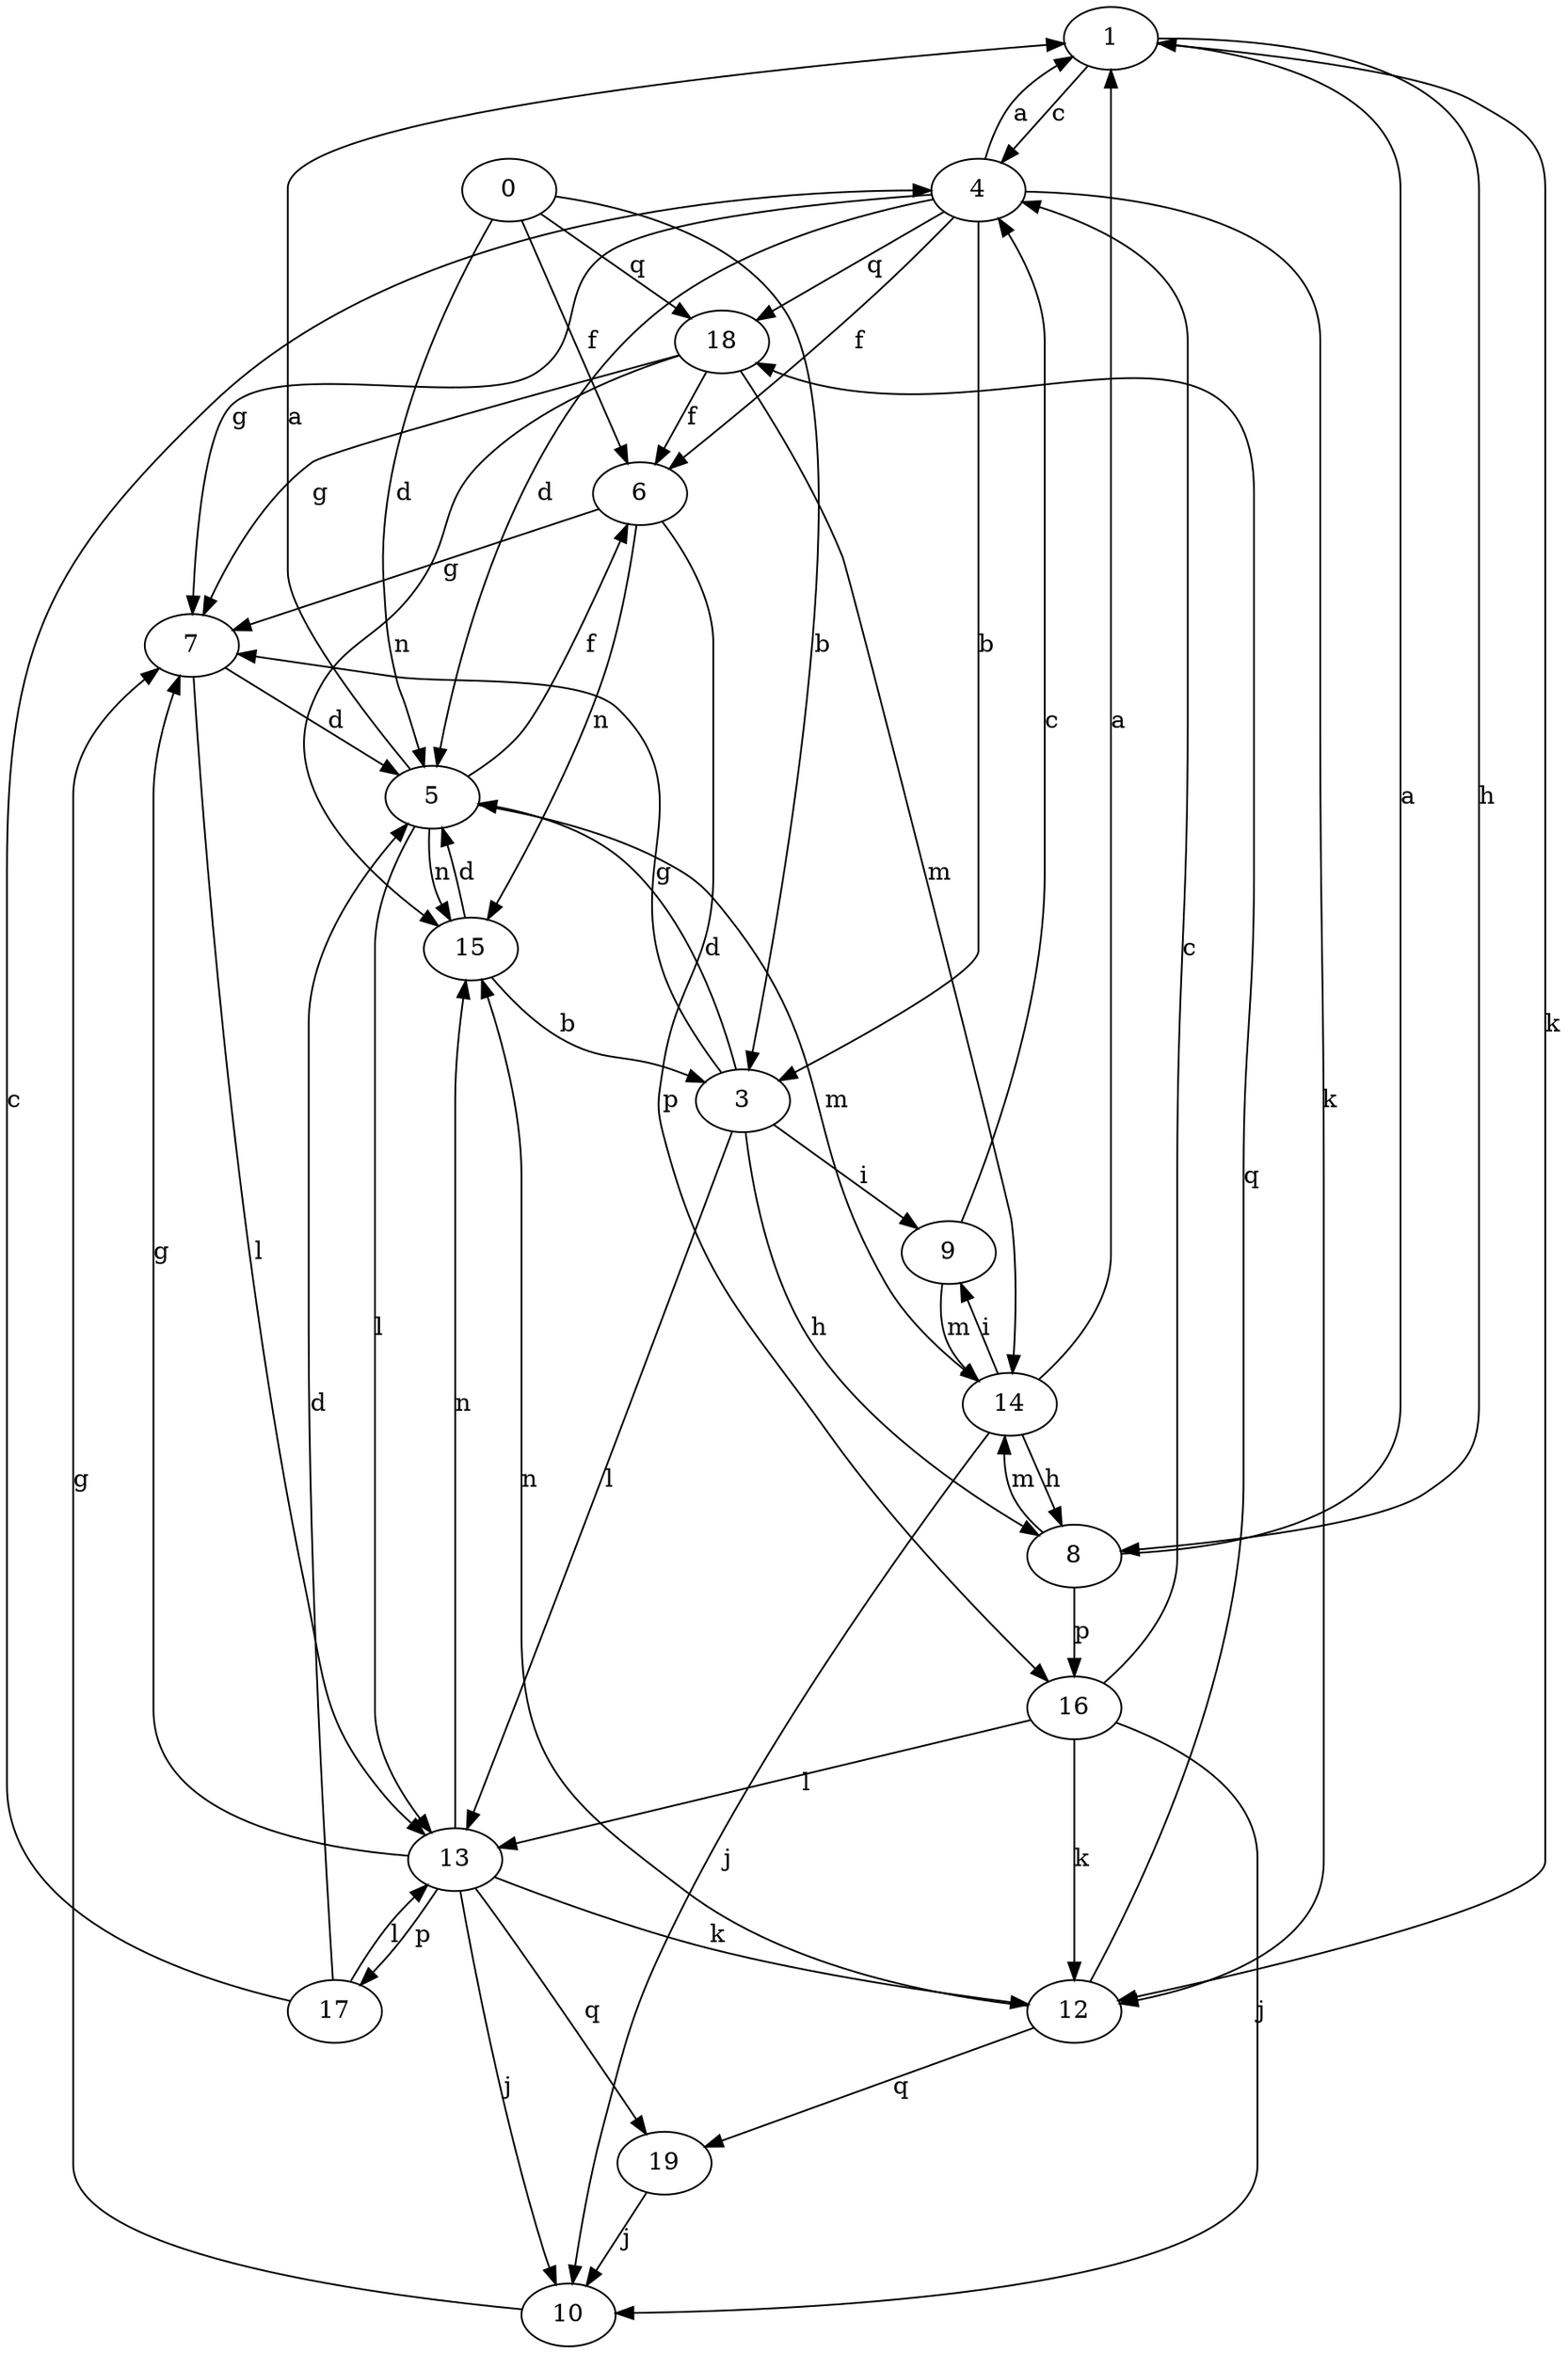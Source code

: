 strict digraph  {
1;
3;
4;
5;
6;
7;
8;
0;
9;
10;
12;
13;
14;
15;
16;
17;
18;
19;
1 -> 4  [label=c];
1 -> 8  [label=h];
1 -> 12  [label=k];
3 -> 5  [label=d];
3 -> 7  [label=g];
3 -> 8  [label=h];
3 -> 9  [label=i];
3 -> 13  [label=l];
4 -> 1  [label=a];
4 -> 3  [label=b];
4 -> 5  [label=d];
4 -> 6  [label=f];
4 -> 7  [label=g];
4 -> 12  [label=k];
4 -> 18  [label=q];
5 -> 1  [label=a];
5 -> 6  [label=f];
5 -> 13  [label=l];
5 -> 14  [label=m];
5 -> 15  [label=n];
6 -> 7  [label=g];
6 -> 15  [label=n];
6 -> 16  [label=p];
7 -> 5  [label=d];
7 -> 13  [label=l];
8 -> 1  [label=a];
8 -> 14  [label=m];
8 -> 16  [label=p];
0 -> 3  [label=b];
0 -> 5  [label=d];
0 -> 6  [label=f];
0 -> 18  [label=q];
9 -> 4  [label=c];
9 -> 14  [label=m];
10 -> 7  [label=g];
12 -> 15  [label=n];
12 -> 18  [label=q];
12 -> 19  [label=q];
13 -> 7  [label=g];
13 -> 10  [label=j];
13 -> 12  [label=k];
13 -> 15  [label=n];
13 -> 17  [label=p];
13 -> 19  [label=q];
14 -> 1  [label=a];
14 -> 8  [label=h];
14 -> 9  [label=i];
14 -> 10  [label=j];
15 -> 3  [label=b];
15 -> 5  [label=d];
16 -> 4  [label=c];
16 -> 10  [label=j];
16 -> 12  [label=k];
16 -> 13  [label=l];
17 -> 4  [label=c];
17 -> 5  [label=d];
17 -> 13  [label=l];
18 -> 6  [label=f];
18 -> 7  [label=g];
18 -> 14  [label=m];
18 -> 15  [label=n];
19 -> 10  [label=j];
}
